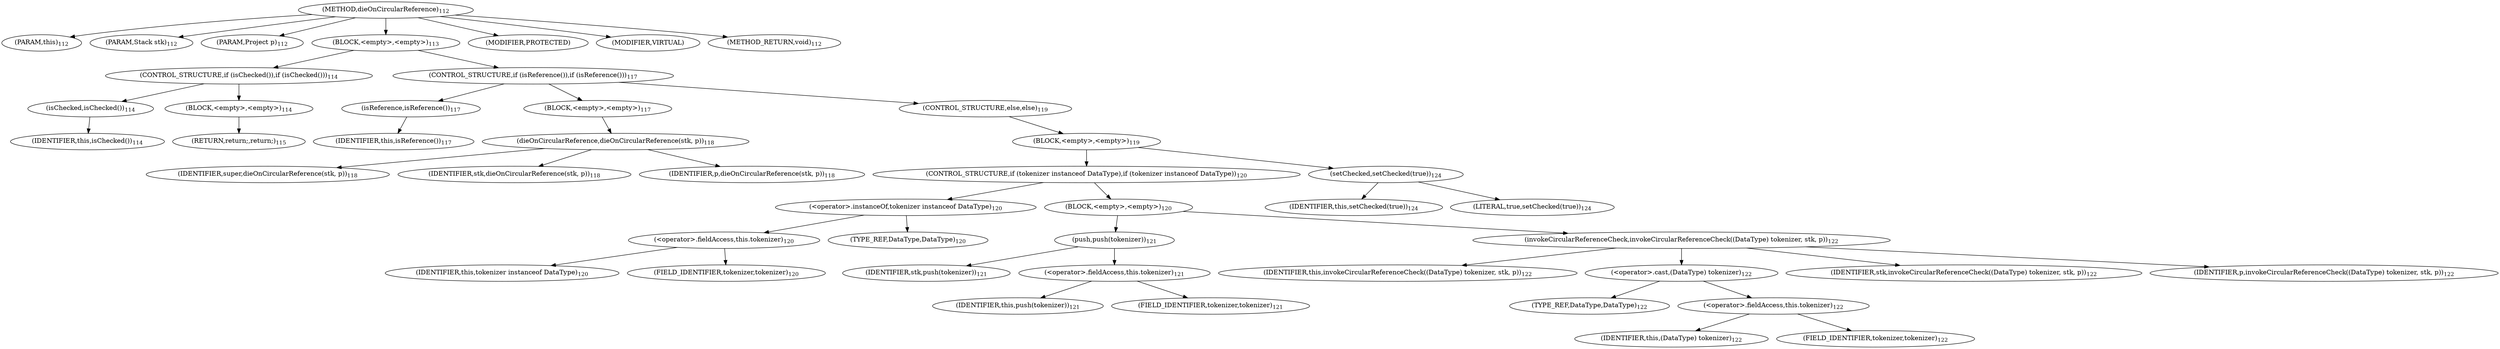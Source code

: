 digraph "dieOnCircularReference" {  
"208" [label = <(METHOD,dieOnCircularReference)<SUB>112</SUB>> ]
"21" [label = <(PARAM,this)<SUB>112</SUB>> ]
"209" [label = <(PARAM,Stack stk)<SUB>112</SUB>> ]
"210" [label = <(PARAM,Project p)<SUB>112</SUB>> ]
"211" [label = <(BLOCK,&lt;empty&gt;,&lt;empty&gt;)<SUB>113</SUB>> ]
"212" [label = <(CONTROL_STRUCTURE,if (isChecked()),if (isChecked()))<SUB>114</SUB>> ]
"213" [label = <(isChecked,isChecked())<SUB>114</SUB>> ]
"20" [label = <(IDENTIFIER,this,isChecked())<SUB>114</SUB>> ]
"214" [label = <(BLOCK,&lt;empty&gt;,&lt;empty&gt;)<SUB>114</SUB>> ]
"215" [label = <(RETURN,return;,return;)<SUB>115</SUB>> ]
"216" [label = <(CONTROL_STRUCTURE,if (isReference()),if (isReference()))<SUB>117</SUB>> ]
"217" [label = <(isReference,isReference())<SUB>117</SUB>> ]
"22" [label = <(IDENTIFIER,this,isReference())<SUB>117</SUB>> ]
"218" [label = <(BLOCK,&lt;empty&gt;,&lt;empty&gt;)<SUB>117</SUB>> ]
"219" [label = <(dieOnCircularReference,dieOnCircularReference(stk, p))<SUB>118</SUB>> ]
"220" [label = <(IDENTIFIER,super,dieOnCircularReference(stk, p))<SUB>118</SUB>> ]
"221" [label = <(IDENTIFIER,stk,dieOnCircularReference(stk, p))<SUB>118</SUB>> ]
"222" [label = <(IDENTIFIER,p,dieOnCircularReference(stk, p))<SUB>118</SUB>> ]
"223" [label = <(CONTROL_STRUCTURE,else,else)<SUB>119</SUB>> ]
"224" [label = <(BLOCK,&lt;empty&gt;,&lt;empty&gt;)<SUB>119</SUB>> ]
"225" [label = <(CONTROL_STRUCTURE,if (tokenizer instanceof DataType),if (tokenizer instanceof DataType))<SUB>120</SUB>> ]
"226" [label = <(&lt;operator&gt;.instanceOf,tokenizer instanceof DataType)<SUB>120</SUB>> ]
"227" [label = <(&lt;operator&gt;.fieldAccess,this.tokenizer)<SUB>120</SUB>> ]
"228" [label = <(IDENTIFIER,this,tokenizer instanceof DataType)<SUB>120</SUB>> ]
"229" [label = <(FIELD_IDENTIFIER,tokenizer,tokenizer)<SUB>120</SUB>> ]
"230" [label = <(TYPE_REF,DataType,DataType)<SUB>120</SUB>> ]
"231" [label = <(BLOCK,&lt;empty&gt;,&lt;empty&gt;)<SUB>120</SUB>> ]
"232" [label = <(push,push(tokenizer))<SUB>121</SUB>> ]
"233" [label = <(IDENTIFIER,stk,push(tokenizer))<SUB>121</SUB>> ]
"234" [label = <(&lt;operator&gt;.fieldAccess,this.tokenizer)<SUB>121</SUB>> ]
"235" [label = <(IDENTIFIER,this,push(tokenizer))<SUB>121</SUB>> ]
"236" [label = <(FIELD_IDENTIFIER,tokenizer,tokenizer)<SUB>121</SUB>> ]
"237" [label = <(invokeCircularReferenceCheck,invokeCircularReferenceCheck((DataType) tokenizer, stk, p))<SUB>122</SUB>> ]
"23" [label = <(IDENTIFIER,this,invokeCircularReferenceCheck((DataType) tokenizer, stk, p))<SUB>122</SUB>> ]
"238" [label = <(&lt;operator&gt;.cast,(DataType) tokenizer)<SUB>122</SUB>> ]
"239" [label = <(TYPE_REF,DataType,DataType)<SUB>122</SUB>> ]
"240" [label = <(&lt;operator&gt;.fieldAccess,this.tokenizer)<SUB>122</SUB>> ]
"241" [label = <(IDENTIFIER,this,(DataType) tokenizer)<SUB>122</SUB>> ]
"242" [label = <(FIELD_IDENTIFIER,tokenizer,tokenizer)<SUB>122</SUB>> ]
"243" [label = <(IDENTIFIER,stk,invokeCircularReferenceCheck((DataType) tokenizer, stk, p))<SUB>122</SUB>> ]
"244" [label = <(IDENTIFIER,p,invokeCircularReferenceCheck((DataType) tokenizer, stk, p))<SUB>122</SUB>> ]
"245" [label = <(setChecked,setChecked(true))<SUB>124</SUB>> ]
"24" [label = <(IDENTIFIER,this,setChecked(true))<SUB>124</SUB>> ]
"246" [label = <(LITERAL,true,setChecked(true))<SUB>124</SUB>> ]
"247" [label = <(MODIFIER,PROTECTED)> ]
"248" [label = <(MODIFIER,VIRTUAL)> ]
"249" [label = <(METHOD_RETURN,void)<SUB>112</SUB>> ]
  "208" -> "21" 
  "208" -> "209" 
  "208" -> "210" 
  "208" -> "211" 
  "208" -> "247" 
  "208" -> "248" 
  "208" -> "249" 
  "211" -> "212" 
  "211" -> "216" 
  "212" -> "213" 
  "212" -> "214" 
  "213" -> "20" 
  "214" -> "215" 
  "216" -> "217" 
  "216" -> "218" 
  "216" -> "223" 
  "217" -> "22" 
  "218" -> "219" 
  "219" -> "220" 
  "219" -> "221" 
  "219" -> "222" 
  "223" -> "224" 
  "224" -> "225" 
  "224" -> "245" 
  "225" -> "226" 
  "225" -> "231" 
  "226" -> "227" 
  "226" -> "230" 
  "227" -> "228" 
  "227" -> "229" 
  "231" -> "232" 
  "231" -> "237" 
  "232" -> "233" 
  "232" -> "234" 
  "234" -> "235" 
  "234" -> "236" 
  "237" -> "23" 
  "237" -> "238" 
  "237" -> "243" 
  "237" -> "244" 
  "238" -> "239" 
  "238" -> "240" 
  "240" -> "241" 
  "240" -> "242" 
  "245" -> "24" 
  "245" -> "246" 
}
